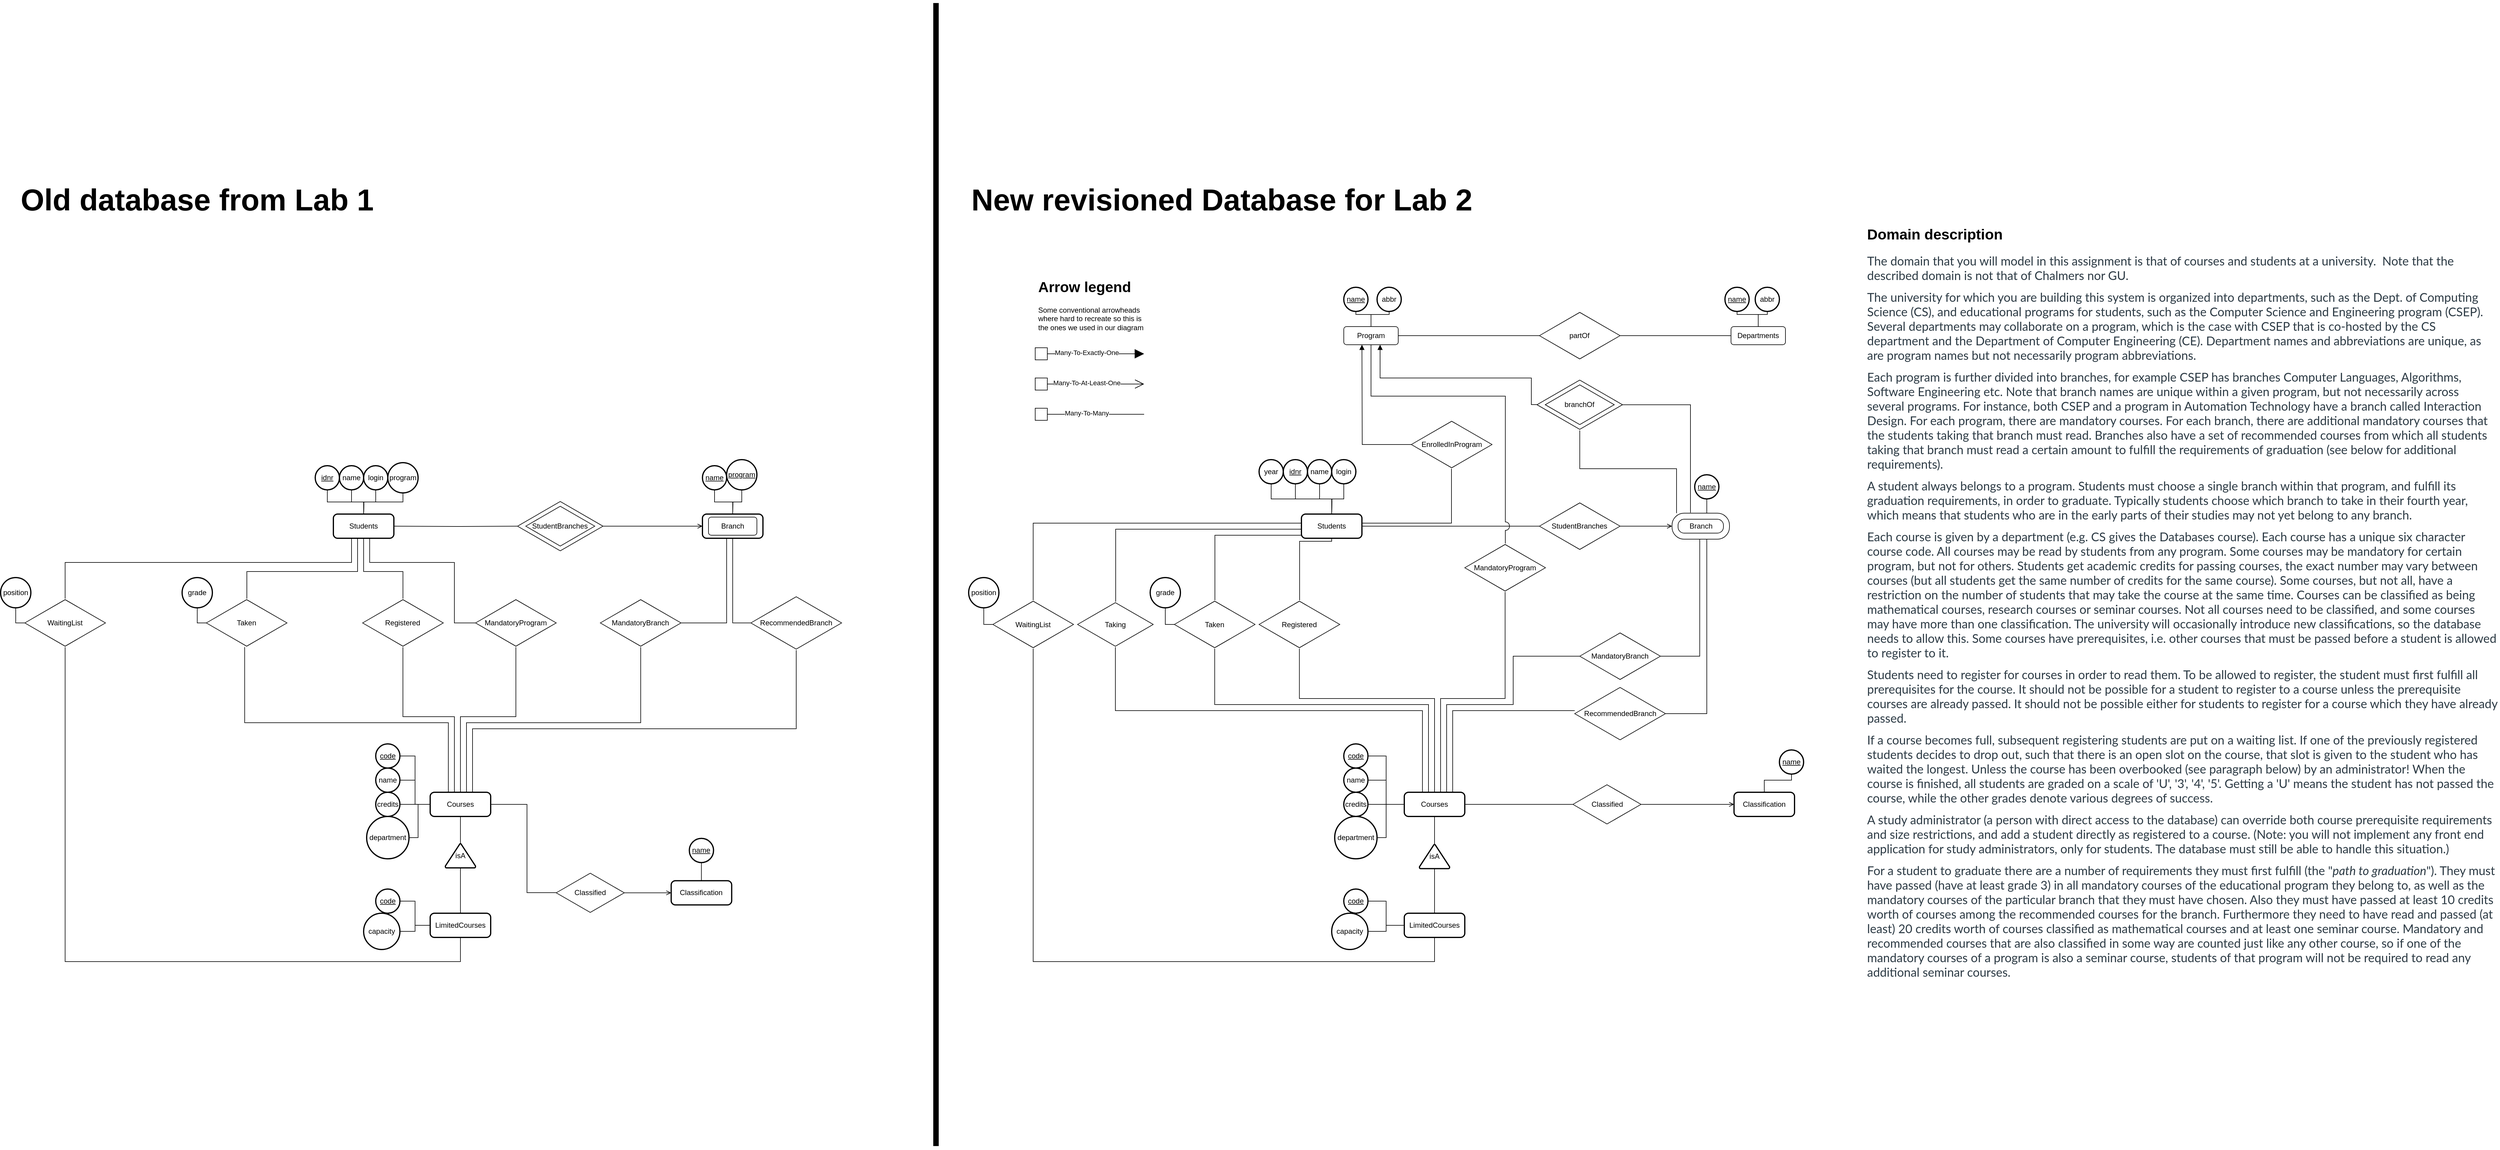 <mxfile version="23.1.1" type="google">
  <diagram name="Page-1" id="edf60f1a-56cd-e834-aa8a-f176f3a09ee4">
    <mxGraphModel grid="1" page="1" gridSize="10" guides="1" tooltips="1" connect="1" arrows="1" fold="1" pageScale="1" pageWidth="1100" pageHeight="850" background="none" math="0" shadow="0">
      <root>
        <mxCell id="0" />
        <mxCell id="1" parent="0" />
        <mxCell id="WQ_CbdkSGMJaGntY7lkz-7" style="edgeStyle=orthogonalEdgeStyle;rounded=0;orthogonalLoop=1;jettySize=auto;html=1;endArrow=none;endFill=0;" edge="1" parent="1" target="WQ_CbdkSGMJaGntY7lkz-2">
          <mxGeometry relative="1" as="geometry">
            <mxPoint x="150" y="-575" as="sourcePoint" />
            <Array as="points">
              <mxPoint x="150" y="-595" />
              <mxPoint x="90" y="-595" />
            </Array>
          </mxGeometry>
        </mxCell>
        <mxCell id="WQ_CbdkSGMJaGntY7lkz-8" style="edgeStyle=orthogonalEdgeStyle;rounded=0;orthogonalLoop=1;jettySize=auto;html=1;endArrow=none;endFill=0;" edge="1" parent="1" target="WQ_CbdkSGMJaGntY7lkz-3">
          <mxGeometry relative="1" as="geometry">
            <mxPoint x="150" y="-575" as="sourcePoint" />
          </mxGeometry>
        </mxCell>
        <mxCell id="WQ_CbdkSGMJaGntY7lkz-9" style="edgeStyle=orthogonalEdgeStyle;rounded=0;orthogonalLoop=1;jettySize=auto;html=1;endArrow=none;endFill=0;" edge="1" parent="1" target="WQ_CbdkSGMJaGntY7lkz-4">
          <mxGeometry relative="1" as="geometry">
            <mxPoint x="150" y="-575" as="sourcePoint" />
          </mxGeometry>
        </mxCell>
        <mxCell id="WQ_CbdkSGMJaGntY7lkz-10" style="edgeStyle=orthogonalEdgeStyle;rounded=0;orthogonalLoop=1;jettySize=auto;html=1;endArrow=none;endFill=0;" edge="1" parent="1" target="WQ_CbdkSGMJaGntY7lkz-5">
          <mxGeometry relative="1" as="geometry">
            <mxPoint x="150" y="-575" as="sourcePoint" />
            <Array as="points">
              <mxPoint x="150" y="-595" />
              <mxPoint x="215" y="-595" />
            </Array>
          </mxGeometry>
        </mxCell>
        <mxCell id="WQ_CbdkSGMJaGntY7lkz-12" style="edgeStyle=orthogonalEdgeStyle;rounded=0;orthogonalLoop=1;jettySize=auto;html=1;endArrow=none;endFill=0;" edge="1" parent="1" target="WQ_CbdkSGMJaGntY7lkz-44">
          <mxGeometry relative="1" as="geometry">
            <mxPoint x="200" y="-555" as="sourcePoint" />
            <mxPoint x="250" y="-555" as="targetPoint" />
          </mxGeometry>
        </mxCell>
        <mxCell id="WQ_CbdkSGMJaGntY7lkz-82" style="edgeStyle=orthogonalEdgeStyle;rounded=0;orthogonalLoop=1;jettySize=auto;html=1;endArrow=none;endFill=0;" edge="1" parent="1" source="WQ_CbdkSGMJaGntY7lkz-1" target="WQ_CbdkSGMJaGntY7lkz-70">
          <mxGeometry relative="1" as="geometry">
            <Array as="points">
              <mxPoint x="160" y="-495" />
              <mxPoint x="300" y="-495" />
              <mxPoint x="300" y="-395" />
            </Array>
          </mxGeometry>
        </mxCell>
        <mxCell id="WQ_CbdkSGMJaGntY7lkz-103" style="edgeStyle=orthogonalEdgeStyle;rounded=0;orthogonalLoop=1;jettySize=auto;html=1;endArrow=none;endFill=0;" edge="1" parent="1" source="WQ_CbdkSGMJaGntY7lkz-1" target="WQ_CbdkSGMJaGntY7lkz-101">
          <mxGeometry relative="1" as="geometry">
            <Array as="points">
              <mxPoint x="150" y="-480" />
              <mxPoint x="215" y="-480" />
            </Array>
          </mxGeometry>
        </mxCell>
        <mxCell id="WQ_CbdkSGMJaGntY7lkz-104" style="edgeStyle=orthogonalEdgeStyle;rounded=0;orthogonalLoop=1;jettySize=auto;html=1;endArrow=none;endFill=0;" edge="1" parent="1" source="WQ_CbdkSGMJaGntY7lkz-1" target="WQ_CbdkSGMJaGntY7lkz-102">
          <mxGeometry relative="1" as="geometry">
            <Array as="points">
              <mxPoint x="140" y="-480" />
              <mxPoint x="-43" y="-480" />
            </Array>
          </mxGeometry>
        </mxCell>
        <mxCell id="WQ_CbdkSGMJaGntY7lkz-1" value="Students" style="rounded=1;whiteSpace=wrap;html=1;absoluteArcSize=1;arcSize=14;strokeWidth=2;" vertex="1" parent="1">
          <mxGeometry x="100" y="-575" width="100" height="40" as="geometry" />
        </mxCell>
        <mxCell id="WQ_CbdkSGMJaGntY7lkz-2" value="&lt;u&gt;idnr&lt;/u&gt;" style="strokeWidth=2;html=1;shape=mxgraph.flowchart.start_2;whiteSpace=wrap;" vertex="1" parent="1">
          <mxGeometry x="70" y="-655" width="40" height="40" as="geometry" />
        </mxCell>
        <mxCell id="WQ_CbdkSGMJaGntY7lkz-3" value="name" style="strokeWidth=2;html=1;shape=mxgraph.flowchart.start_2;whiteSpace=wrap;" vertex="1" parent="1">
          <mxGeometry x="110" y="-655" width="40" height="40" as="geometry" />
        </mxCell>
        <mxCell id="WQ_CbdkSGMJaGntY7lkz-4" value="login" style="strokeWidth=2;html=1;shape=mxgraph.flowchart.start_2;whiteSpace=wrap;" vertex="1" parent="1">
          <mxGeometry x="150" y="-655" width="40" height="40" as="geometry" />
        </mxCell>
        <mxCell id="WQ_CbdkSGMJaGntY7lkz-5" value="program" style="strokeWidth=2;html=1;shape=mxgraph.flowchart.start_2;whiteSpace=wrap;" vertex="1" parent="1">
          <mxGeometry x="190" y="-660" width="50" height="50" as="geometry" />
        </mxCell>
        <mxCell id="WQ_CbdkSGMJaGntY7lkz-30" style="edgeStyle=orthogonalEdgeStyle;rounded=0;orthogonalLoop=1;jettySize=auto;html=1;endArrow=none;endFill=0;" edge="1" parent="1" target="WQ_CbdkSGMJaGntY7lkz-28">
          <mxGeometry relative="1" as="geometry">
            <mxPoint x="760" y="-575" as="sourcePoint" />
          </mxGeometry>
        </mxCell>
        <mxCell id="WQ_CbdkSGMJaGntY7lkz-76" style="edgeStyle=orthogonalEdgeStyle;rounded=0;orthogonalLoop=1;jettySize=auto;html=1;endArrow=none;endFill=0;" edge="1" parent="1" source="WQ_CbdkSGMJaGntY7lkz-22" target="WQ_CbdkSGMJaGntY7lkz-72">
          <mxGeometry relative="1" as="geometry">
            <Array as="points">
              <mxPoint x="750" y="-395" />
            </Array>
          </mxGeometry>
        </mxCell>
        <mxCell id="WQ_CbdkSGMJaGntY7lkz-89" style="edgeStyle=orthogonalEdgeStyle;rounded=0;orthogonalLoop=1;jettySize=auto;html=1;endArrow=none;endFill=0;" edge="1" parent="1" source="WQ_CbdkSGMJaGntY7lkz-22" target="WQ_CbdkSGMJaGntY7lkz-27">
          <mxGeometry relative="1" as="geometry" />
        </mxCell>
        <mxCell id="WQ_CbdkSGMJaGntY7lkz-93" style="edgeStyle=orthogonalEdgeStyle;rounded=0;orthogonalLoop=1;jettySize=auto;html=1;endArrow=none;endFill=0;" edge="1" parent="1" source="WQ_CbdkSGMJaGntY7lkz-22" target="WQ_CbdkSGMJaGntY7lkz-92">
          <mxGeometry relative="1" as="geometry">
            <Array as="points">
              <mxPoint x="760" y="-395" />
            </Array>
          </mxGeometry>
        </mxCell>
        <mxCell id="WQ_CbdkSGMJaGntY7lkz-22" value="Branch" style="rounded=1;whiteSpace=wrap;html=1;absoluteArcSize=1;arcSize=14;strokeWidth=2;" vertex="1" parent="1">
          <mxGeometry x="710" y="-575" width="100" height="40" as="geometry" />
        </mxCell>
        <mxCell id="WQ_CbdkSGMJaGntY7lkz-27" value="&lt;u&gt;name&lt;/u&gt;" style="strokeWidth=2;html=1;shape=mxgraph.flowchart.start_2;whiteSpace=wrap;" vertex="1" parent="1">
          <mxGeometry x="710" y="-655" width="40" height="40" as="geometry" />
        </mxCell>
        <mxCell id="WQ_CbdkSGMJaGntY7lkz-28" value="&lt;u&gt;program&lt;/u&gt;" style="strokeWidth=2;html=1;shape=mxgraph.flowchart.start_2;whiteSpace=wrap;" vertex="1" parent="1">
          <mxGeometry x="750" y="-665" width="50" height="50" as="geometry" />
        </mxCell>
        <mxCell id="WQ_CbdkSGMJaGntY7lkz-41" style="edgeStyle=orthogonalEdgeStyle;rounded=0;orthogonalLoop=1;jettySize=auto;html=1;endArrow=none;endFill=0;" edge="1" parent="1" source="WQ_CbdkSGMJaGntY7lkz-34" target="WQ_CbdkSGMJaGntY7lkz-35">
          <mxGeometry relative="1" as="geometry" />
        </mxCell>
        <mxCell id="WQ_CbdkSGMJaGntY7lkz-42" style="edgeStyle=orthogonalEdgeStyle;rounded=0;orthogonalLoop=1;jettySize=auto;html=1;endArrow=none;endFill=0;" edge="1" parent="1" source="WQ_CbdkSGMJaGntY7lkz-34" target="WQ_CbdkSGMJaGntY7lkz-36">
          <mxGeometry relative="1" as="geometry" />
        </mxCell>
        <mxCell id="WQ_CbdkSGMJaGntY7lkz-43" style="edgeStyle=orthogonalEdgeStyle;rounded=0;orthogonalLoop=1;jettySize=auto;html=1;endArrow=none;endFill=0;" edge="1" parent="1" source="WQ_CbdkSGMJaGntY7lkz-34" target="WQ_CbdkSGMJaGntY7lkz-37">
          <mxGeometry relative="1" as="geometry">
            <Array as="points">
              <mxPoint x="240" y="-95" />
              <mxPoint x="240" y="-40" />
            </Array>
          </mxGeometry>
        </mxCell>
        <mxCell id="WQ_CbdkSGMJaGntY7lkz-61" style="edgeStyle=orthogonalEdgeStyle;rounded=0;orthogonalLoop=1;jettySize=auto;html=1;endArrow=none;endFill=0;" edge="1" parent="1" source="WQ_CbdkSGMJaGntY7lkz-34" target="WQ_CbdkSGMJaGntY7lkz-60">
          <mxGeometry relative="1" as="geometry">
            <Array as="points">
              <mxPoint x="420" y="-95" />
              <mxPoint x="420" y="51" />
            </Array>
          </mxGeometry>
        </mxCell>
        <mxCell id="WQ_CbdkSGMJaGntY7lkz-34" value="Courses" style="rounded=1;whiteSpace=wrap;html=1;absoluteArcSize=1;arcSize=14;strokeWidth=2;" vertex="1" parent="1">
          <mxGeometry x="260" y="-115" width="100" height="40" as="geometry" />
        </mxCell>
        <mxCell id="WQ_CbdkSGMJaGntY7lkz-35" value="name" style="strokeWidth=2;html=1;shape=mxgraph.flowchart.start_2;whiteSpace=wrap;" vertex="1" parent="1">
          <mxGeometry x="170" y="-155" width="40" height="40" as="geometry" />
        </mxCell>
        <mxCell id="WQ_CbdkSGMJaGntY7lkz-36" value="credits" style="strokeWidth=2;html=1;shape=mxgraph.flowchart.start_2;whiteSpace=wrap;" vertex="1" parent="1">
          <mxGeometry x="170" y="-115" width="40" height="40" as="geometry" />
        </mxCell>
        <mxCell id="WQ_CbdkSGMJaGntY7lkz-37" value="department" style="strokeWidth=2;html=1;shape=mxgraph.flowchart.start_2;whiteSpace=wrap;" vertex="1" parent="1">
          <mxGeometry x="155" y="-75" width="70" height="70" as="geometry" />
        </mxCell>
        <mxCell id="WQ_CbdkSGMJaGntY7lkz-38" value="&lt;u&gt;code&lt;/u&gt;" style="strokeWidth=2;html=1;shape=mxgraph.flowchart.start_2;whiteSpace=wrap;" vertex="1" parent="1">
          <mxGeometry x="170" y="-195" width="40" height="40" as="geometry" />
        </mxCell>
        <mxCell id="WQ_CbdkSGMJaGntY7lkz-40" style="edgeStyle=orthogonalEdgeStyle;rounded=0;orthogonalLoop=1;jettySize=auto;html=1;entryX=1;entryY=0.5;entryDx=0;entryDy=0;entryPerimeter=0;endArrow=none;endFill=0;" edge="1" parent="1" source="WQ_CbdkSGMJaGntY7lkz-34" target="WQ_CbdkSGMJaGntY7lkz-38">
          <mxGeometry relative="1" as="geometry" />
        </mxCell>
        <mxCell id="WQ_CbdkSGMJaGntY7lkz-45" style="edgeStyle=orthogonalEdgeStyle;rounded=0;orthogonalLoop=1;jettySize=auto;html=1;endArrow=open;endFill=0;" edge="1" parent="1" source="WQ_CbdkSGMJaGntY7lkz-44">
          <mxGeometry relative="1" as="geometry">
            <mxPoint x="710" y="-555" as="targetPoint" />
          </mxGeometry>
        </mxCell>
        <mxCell id="WQ_CbdkSGMJaGntY7lkz-44" value="StudentBranches" style="html=1;whiteSpace=wrap;aspect=fixed;shape=isoRectangle;" vertex="1" parent="1">
          <mxGeometry x="404.38" y="-597.37" width="141.25" height="84.75" as="geometry" />
        </mxCell>
        <mxCell id="WQ_CbdkSGMJaGntY7lkz-51" style="edgeStyle=orthogonalEdgeStyle;rounded=0;orthogonalLoop=1;jettySize=auto;html=1;endArrow=none;endFill=0;" edge="1" parent="1" source="WQ_CbdkSGMJaGntY7lkz-50" target="WQ_CbdkSGMJaGntY7lkz-34">
          <mxGeometry relative="1" as="geometry" />
        </mxCell>
        <mxCell id="WQ_CbdkSGMJaGntY7lkz-50" value="isA" style="strokeWidth=2;html=1;shape=mxgraph.flowchart.extract_or_measurement;whiteSpace=wrap;" vertex="1" parent="1">
          <mxGeometry x="285" y="-30" width="50" height="40" as="geometry" />
        </mxCell>
        <mxCell id="WQ_CbdkSGMJaGntY7lkz-53" style="edgeStyle=orthogonalEdgeStyle;rounded=0;orthogonalLoop=1;jettySize=auto;html=1;endArrow=none;endFill=0;" edge="1" parent="1" source="WQ_CbdkSGMJaGntY7lkz-52" target="WQ_CbdkSGMJaGntY7lkz-50">
          <mxGeometry relative="1" as="geometry" />
        </mxCell>
        <mxCell id="WQ_CbdkSGMJaGntY7lkz-56" style="edgeStyle=orthogonalEdgeStyle;rounded=0;orthogonalLoop=1;jettySize=auto;html=1;endArrow=none;endFill=0;" edge="1" parent="1" source="WQ_CbdkSGMJaGntY7lkz-52" target="WQ_CbdkSGMJaGntY7lkz-54">
          <mxGeometry relative="1" as="geometry" />
        </mxCell>
        <mxCell id="WQ_CbdkSGMJaGntY7lkz-57" style="edgeStyle=orthogonalEdgeStyle;rounded=0;orthogonalLoop=1;jettySize=auto;html=1;endArrow=none;endFill=0;" edge="1" parent="1" source="WQ_CbdkSGMJaGntY7lkz-52" target="WQ_CbdkSGMJaGntY7lkz-55">
          <mxGeometry relative="1" as="geometry" />
        </mxCell>
        <mxCell id="WQ_CbdkSGMJaGntY7lkz-52" value="LimitedCourses" style="rounded=1;whiteSpace=wrap;html=1;absoluteArcSize=1;arcSize=14;strokeWidth=2;" vertex="1" parent="1">
          <mxGeometry x="260" y="85" width="100" height="40" as="geometry" />
        </mxCell>
        <mxCell id="WQ_CbdkSGMJaGntY7lkz-54" value="&lt;u&gt;code&lt;/u&gt;" style="strokeWidth=2;html=1;shape=mxgraph.flowchart.start_2;whiteSpace=wrap;" vertex="1" parent="1">
          <mxGeometry x="170" y="45" width="40" height="40" as="geometry" />
        </mxCell>
        <mxCell id="WQ_CbdkSGMJaGntY7lkz-55" value="capacity" style="strokeWidth=2;html=1;shape=mxgraph.flowchart.start_2;whiteSpace=wrap;" vertex="1" parent="1">
          <mxGeometry x="150" y="85" width="60" height="60" as="geometry" />
        </mxCell>
        <mxCell id="WQ_CbdkSGMJaGntY7lkz-67" style="edgeStyle=orthogonalEdgeStyle;rounded=0;orthogonalLoop=1;jettySize=auto;html=1;endArrow=open;endFill=0;" edge="1" parent="1" source="WQ_CbdkSGMJaGntY7lkz-60" target="WQ_CbdkSGMJaGntY7lkz-66">
          <mxGeometry relative="1" as="geometry" />
        </mxCell>
        <mxCell id="WQ_CbdkSGMJaGntY7lkz-60" value="Classified" style="html=1;whiteSpace=wrap;aspect=fixed;shape=isoRectangle;" vertex="1" parent="1">
          <mxGeometry x="468.33" y="17.5" width="112.5" height="67.5" as="geometry" />
        </mxCell>
        <mxCell id="WQ_CbdkSGMJaGntY7lkz-69" style="edgeStyle=orthogonalEdgeStyle;rounded=0;orthogonalLoop=1;jettySize=auto;html=1;endArrow=none;endFill=0;" edge="1" parent="1" source="WQ_CbdkSGMJaGntY7lkz-66" target="WQ_CbdkSGMJaGntY7lkz-68">
          <mxGeometry relative="1" as="geometry" />
        </mxCell>
        <mxCell id="WQ_CbdkSGMJaGntY7lkz-66" value="Classification" style="rounded=1;whiteSpace=wrap;html=1;absoluteArcSize=1;arcSize=14;strokeWidth=2;" vertex="1" parent="1">
          <mxGeometry x="658.33" y="31.25" width="100" height="40" as="geometry" />
        </mxCell>
        <mxCell id="WQ_CbdkSGMJaGntY7lkz-68" value="&lt;u&gt;name&lt;/u&gt;" style="strokeWidth=2;html=1;shape=mxgraph.flowchart.start_2;whiteSpace=wrap;" vertex="1" parent="1">
          <mxGeometry x="688.33" y="-38.75" width="40" height="40" as="geometry" />
        </mxCell>
        <mxCell id="WQ_CbdkSGMJaGntY7lkz-75" style="edgeStyle=orthogonalEdgeStyle;rounded=0;orthogonalLoop=1;jettySize=auto;html=1;endArrow=none;endFill=0;" edge="1" parent="1" source="WQ_CbdkSGMJaGntY7lkz-70" target="WQ_CbdkSGMJaGntY7lkz-34">
          <mxGeometry relative="1" as="geometry">
            <Array as="points">
              <mxPoint x="402" y="-240" />
              <mxPoint x="310" y="-240" />
            </Array>
          </mxGeometry>
        </mxCell>
        <mxCell id="WQ_CbdkSGMJaGntY7lkz-70" value="MandatoryProgram" style="html=1;whiteSpace=wrap;aspect=fixed;shape=isoRectangle;" vertex="1" parent="1">
          <mxGeometry x="335" y="-435" width="133.33" height="80" as="geometry" />
        </mxCell>
        <mxCell id="WQ_CbdkSGMJaGntY7lkz-77" style="edgeStyle=orthogonalEdgeStyle;rounded=0;orthogonalLoop=1;jettySize=auto;html=1;endArrow=none;endFill=0;" edge="1" parent="1" source="WQ_CbdkSGMJaGntY7lkz-72" target="WQ_CbdkSGMJaGntY7lkz-34">
          <mxGeometry relative="1" as="geometry">
            <Array as="points">
              <mxPoint x="608" y="-230" />
              <mxPoint x="320" y="-230" />
            </Array>
          </mxGeometry>
        </mxCell>
        <mxCell id="WQ_CbdkSGMJaGntY7lkz-72" value="MandatoryBranch" style="html=1;whiteSpace=wrap;aspect=fixed;shape=isoRectangle;" vertex="1" parent="1">
          <mxGeometry x="541.25" y="-435" width="133.33" height="80" as="geometry" />
        </mxCell>
        <mxCell id="WQ_CbdkSGMJaGntY7lkz-100" style="edgeStyle=orthogonalEdgeStyle;rounded=0;orthogonalLoop=1;jettySize=auto;html=1;endArrow=none;endFill=0;" edge="1" parent="1" source="WQ_CbdkSGMJaGntY7lkz-92" target="WQ_CbdkSGMJaGntY7lkz-34">
          <mxGeometry relative="1" as="geometry">
            <Array as="points">
              <mxPoint x="865" y="-220" />
              <mxPoint x="330" y="-220" />
            </Array>
          </mxGeometry>
        </mxCell>
        <mxCell id="WQ_CbdkSGMJaGntY7lkz-92" value="RecommendedBranch" style="html=1;whiteSpace=wrap;aspect=fixed;shape=isoRectangle;" vertex="1" parent="1">
          <mxGeometry x="790" y="-440" width="150" height="90" as="geometry" />
        </mxCell>
        <mxCell id="WQ_CbdkSGMJaGntY7lkz-105" style="edgeStyle=orthogonalEdgeStyle;rounded=0;orthogonalLoop=1;jettySize=auto;html=1;endArrow=none;endFill=0;" edge="1" parent="1" source="WQ_CbdkSGMJaGntY7lkz-101" target="WQ_CbdkSGMJaGntY7lkz-34">
          <mxGeometry relative="1" as="geometry">
            <Array as="points">
              <mxPoint x="215" y="-240" />
              <mxPoint x="300" y="-240" />
            </Array>
          </mxGeometry>
        </mxCell>
        <mxCell id="WQ_CbdkSGMJaGntY7lkz-101" value="Registered" style="html=1;whiteSpace=wrap;aspect=fixed;shape=isoRectangle;" vertex="1" parent="1">
          <mxGeometry x="148.33" y="-435" width="133.33" height="80" as="geometry" />
        </mxCell>
        <mxCell id="WQ_CbdkSGMJaGntY7lkz-106" style="edgeStyle=orthogonalEdgeStyle;rounded=0;orthogonalLoop=1;jettySize=auto;html=1;endArrow=none;endFill=0;" edge="1" parent="1">
          <mxGeometry relative="1" as="geometry">
            <Array as="points">
              <mxPoint x="-47" y="-230" />
              <mxPoint x="290" y="-230" />
              <mxPoint x="290" y="-115" />
            </Array>
            <mxPoint x="-46.646" y="-355" as="sourcePoint" />
            <mxPoint x="306.64" y="-115" as="targetPoint" />
          </mxGeometry>
        </mxCell>
        <mxCell id="WQ_CbdkSGMJaGntY7lkz-119" style="edgeStyle=orthogonalEdgeStyle;rounded=0;orthogonalLoop=1;jettySize=auto;html=1;endArrow=none;endFill=0;" edge="1" parent="1" source="WQ_CbdkSGMJaGntY7lkz-102" target="WQ_CbdkSGMJaGntY7lkz-112">
          <mxGeometry relative="1" as="geometry">
            <Array as="points">
              <mxPoint x="-125" y="-395" />
            </Array>
          </mxGeometry>
        </mxCell>
        <mxCell id="WQ_CbdkSGMJaGntY7lkz-102" value="Taken" style="html=1;whiteSpace=wrap;aspect=fixed;shape=isoRectangle;" vertex="1" parent="1">
          <mxGeometry x="-110" y="-435" width="133.33" height="80" as="geometry" />
        </mxCell>
        <mxCell id="WQ_CbdkSGMJaGntY7lkz-112" value="grade" style="strokeWidth=2;html=1;shape=mxgraph.flowchart.start_2;whiteSpace=wrap;" vertex="1" parent="1">
          <mxGeometry x="-150" y="-470" width="50" height="50" as="geometry" />
        </mxCell>
        <mxCell id="Ksa-lFz45IvRBolU3xUk-6" style="edgeStyle=orthogonalEdgeStyle;rounded=0;orthogonalLoop=1;jettySize=auto;html=1;endArrow=none;endFill=0;" edge="1" parent="1" source="Ksa-lFz45IvRBolU3xUk-1" target="Ksa-lFz45IvRBolU3xUk-5">
          <mxGeometry relative="1" as="geometry">
            <Array as="points">
              <mxPoint x="-425" y="-395" />
            </Array>
          </mxGeometry>
        </mxCell>
        <mxCell id="Ksa-lFz45IvRBolU3xUk-9" style="edgeStyle=orthogonalEdgeStyle;rounded=0;orthogonalLoop=1;jettySize=auto;html=1;endArrow=none;endFill=0;" edge="1" parent="1" source="Ksa-lFz45IvRBolU3xUk-1" target="WQ_CbdkSGMJaGntY7lkz-1">
          <mxGeometry relative="1" as="geometry">
            <Array as="points">
              <mxPoint x="-343" y="-495" />
              <mxPoint x="130" y="-495" />
            </Array>
          </mxGeometry>
        </mxCell>
        <mxCell id="Ksa-lFz45IvRBolU3xUk-10" style="edgeStyle=orthogonalEdgeStyle;rounded=0;orthogonalLoop=1;jettySize=auto;html=1;endArrow=none;endFill=0;" edge="1" parent="1" source="Ksa-lFz45IvRBolU3xUk-1" target="WQ_CbdkSGMJaGntY7lkz-52">
          <mxGeometry relative="1" as="geometry">
            <Array as="points">
              <mxPoint x="-343" y="165" />
              <mxPoint x="310" y="165" />
            </Array>
          </mxGeometry>
        </mxCell>
        <mxCell id="Ksa-lFz45IvRBolU3xUk-1" value="WaitingList" style="html=1;whiteSpace=wrap;aspect=fixed;shape=isoRectangle;" vertex="1" parent="1">
          <mxGeometry x="-410" y="-435" width="133.33" height="80" as="geometry" />
        </mxCell>
        <mxCell id="Ksa-lFz45IvRBolU3xUk-5" value="position" style="strokeWidth=2;html=1;shape=mxgraph.flowchart.start_2;whiteSpace=wrap;" vertex="1" parent="1">
          <mxGeometry x="-450" y="-470" width="50" height="50" as="geometry" />
        </mxCell>
        <mxCell id="aN2ZFfT_WYGXKv3yfY8h-1" value="" style="rounded=1;whiteSpace=wrap;html=1;fillColor=none;" vertex="1" parent="1">
          <mxGeometry x="720" y="-570" width="80" height="30" as="geometry" />
        </mxCell>
        <mxCell id="aN2ZFfT_WYGXKv3yfY8h-2" value="" style="html=1;whiteSpace=wrap;aspect=fixed;shape=isoRectangle;fillColor=none;" vertex="1" parent="1">
          <mxGeometry x="418" y="-589.2" width="114" height="68.4" as="geometry" />
        </mxCell>
        <mxCell id="aN2ZFfT_WYGXKv3yfY8h-3" value="" style="endArrow=none;html=1;rounded=0;strokeWidth=9;" edge="1" parent="1">
          <mxGeometry width="50" height="50" relative="1" as="geometry">
            <mxPoint x="1096" y="470" as="sourcePoint" />
            <mxPoint x="1096" y="-1420" as="targetPoint" />
          </mxGeometry>
        </mxCell>
        <mxCell id="aN2ZFfT_WYGXKv3yfY8h-6" value="&lt;b&gt;Old database from Lab 1&lt;/b&gt;" style="text;html=1;strokeColor=none;fillColor=none;align=center;verticalAlign=middle;whiteSpace=wrap;rounded=0;fontSize=50;" vertex="1" parent="1">
          <mxGeometry x="-430" y="-1130" width="610" height="70" as="geometry" />
        </mxCell>
        <mxCell id="aN2ZFfT_WYGXKv3yfY8h-7" style="edgeStyle=orthogonalEdgeStyle;rounded=0;orthogonalLoop=1;jettySize=auto;html=1;endArrow=none;endFill=0;" edge="1" parent="1" target="aN2ZFfT_WYGXKv3yfY8h-16">
          <mxGeometry relative="1" as="geometry">
            <mxPoint x="1750" y="-575" as="sourcePoint" />
            <Array as="points">
              <mxPoint x="1750" y="-600" />
              <mxPoint x="1690" y="-600" />
            </Array>
          </mxGeometry>
        </mxCell>
        <mxCell id="aN2ZFfT_WYGXKv3yfY8h-8" style="edgeStyle=orthogonalEdgeStyle;rounded=0;orthogonalLoop=1;jettySize=auto;html=1;endArrow=none;endFill=0;" edge="1" parent="1" target="aN2ZFfT_WYGXKv3yfY8h-17">
          <mxGeometry relative="1" as="geometry">
            <mxPoint x="1750" y="-575" as="sourcePoint" />
          </mxGeometry>
        </mxCell>
        <mxCell id="aN2ZFfT_WYGXKv3yfY8h-9" style="edgeStyle=orthogonalEdgeStyle;rounded=0;orthogonalLoop=1;jettySize=auto;html=1;endArrow=none;endFill=0;" edge="1" parent="1" target="aN2ZFfT_WYGXKv3yfY8h-18">
          <mxGeometry relative="1" as="geometry">
            <mxPoint x="1750" y="-575" as="sourcePoint" />
          </mxGeometry>
        </mxCell>
        <mxCell id="aN2ZFfT_WYGXKv3yfY8h-11" style="edgeStyle=orthogonalEdgeStyle;rounded=0;orthogonalLoop=1;jettySize=auto;html=1;endArrow=none;endFill=0;startArrow=block;startFill=1;entryX=0.036;entryY=0.497;entryDx=0;entryDy=0;entryPerimeter=0;" edge="1" parent="1" source="aN2ZFfT_WYGXKv3yfY8h-142" target="aN2ZFfT_WYGXKv3yfY8h-44">
          <mxGeometry relative="1" as="geometry">
            <mxPoint x="1830" y="-840" as="sourcePoint" />
            <mxPoint x="1850" y="-555" as="targetPoint" />
            <Array as="points">
              <mxPoint x="1830" y="-800" />
              <mxPoint x="2080" y="-800" />
              <mxPoint x="2080" y="-756" />
            </Array>
          </mxGeometry>
        </mxCell>
        <mxCell id="aN2ZFfT_WYGXKv3yfY8h-13" style="edgeStyle=orthogonalEdgeStyle;rounded=0;orthogonalLoop=1;jettySize=auto;html=1;endArrow=none;endFill=0;" edge="1" parent="1" source="aN2ZFfT_WYGXKv3yfY8h-15" target="aN2ZFfT_WYGXKv3yfY8h-87">
          <mxGeometry relative="1" as="geometry">
            <Array as="points">
              <mxPoint x="1750" y="-530" />
              <mxPoint x="1697" y="-530" />
            </Array>
          </mxGeometry>
        </mxCell>
        <mxCell id="aN2ZFfT_WYGXKv3yfY8h-14" style="edgeStyle=orthogonalEdgeStyle;rounded=0;orthogonalLoop=1;jettySize=auto;html=1;endArrow=none;endFill=0;" edge="1" parent="1" source="aN2ZFfT_WYGXKv3yfY8h-15" target="aN2ZFfT_WYGXKv3yfY8h-92">
          <mxGeometry relative="1" as="geometry">
            <Array as="points">
              <mxPoint x="1557" y="-540" />
            </Array>
          </mxGeometry>
        </mxCell>
        <mxCell id="aN2ZFfT_WYGXKv3yfY8h-113" style="edgeStyle=orthogonalEdgeStyle;rounded=0;orthogonalLoop=1;jettySize=auto;html=1;endArrow=none;endFill=0;" edge="1" parent="1" source="aN2ZFfT_WYGXKv3yfY8h-142" target="aN2ZFfT_WYGXKv3yfY8h-111">
          <mxGeometry relative="1" as="geometry">
            <Array as="points">
              <mxPoint x="1830" y="-870" />
            </Array>
          </mxGeometry>
        </mxCell>
        <mxCell id="aN2ZFfT_WYGXKv3yfY8h-129" style="edgeStyle=orthogonalEdgeStyle;rounded=0;orthogonalLoop=1;jettySize=auto;html=1;endArrow=none;endFill=0;" edge="1" parent="1" source="aN2ZFfT_WYGXKv3yfY8h-15" target="aN2ZFfT_WYGXKv3yfY8h-128">
          <mxGeometry relative="1" as="geometry">
            <Array as="points">
              <mxPoint x="1393" y="-550" />
            </Array>
          </mxGeometry>
        </mxCell>
        <mxCell id="99gExlr66xBPRd3j5QFu-4" style="edgeStyle=orthogonalEdgeStyle;rounded=0;orthogonalLoop=1;jettySize=auto;html=1;endArrow=none;endFill=0;" edge="1" parent="1" source="aN2ZFfT_WYGXKv3yfY8h-15" target="99gExlr66xBPRd3j5QFu-3">
          <mxGeometry relative="1" as="geometry">
            <Array as="points">
              <mxPoint x="1948" y="-560" />
            </Array>
          </mxGeometry>
        </mxCell>
        <mxCell id="5nsKx6ywFIgxldFZN9GR-19" style="edgeStyle=orthogonalEdgeStyle;rounded=0;orthogonalLoop=1;jettySize=auto;html=1;jumpStyle=none;endArrow=none;endFill=0;" edge="1" parent="1" source="aN2ZFfT_WYGXKv3yfY8h-15" target="99gExlr66xBPRd3j5QFu-46">
          <mxGeometry relative="1" as="geometry">
            <mxPoint x="1960.0" y="-555" as="targetPoint" />
          </mxGeometry>
        </mxCell>
        <mxCell id="aN2ZFfT_WYGXKv3yfY8h-15" value="Students" style="rounded=1;whiteSpace=wrap;html=1;absoluteArcSize=1;arcSize=14;strokeWidth=2;" vertex="1" parent="1">
          <mxGeometry x="1700" y="-575" width="100" height="40" as="geometry" />
        </mxCell>
        <mxCell id="aN2ZFfT_WYGXKv3yfY8h-16" value="&lt;u&gt;idnr&lt;/u&gt;" style="strokeWidth=2;html=1;shape=mxgraph.flowchart.start_2;whiteSpace=wrap;" vertex="1" parent="1">
          <mxGeometry x="1670" y="-665" width="40" height="40" as="geometry" />
        </mxCell>
        <mxCell id="aN2ZFfT_WYGXKv3yfY8h-17" value="name" style="strokeWidth=2;html=1;shape=mxgraph.flowchart.start_2;whiteSpace=wrap;" vertex="1" parent="1">
          <mxGeometry x="1710" y="-665" width="40" height="40" as="geometry" />
        </mxCell>
        <mxCell id="aN2ZFfT_WYGXKv3yfY8h-18" value="login" style="strokeWidth=2;html=1;shape=mxgraph.flowchart.start_2;whiteSpace=wrap;" vertex="1" parent="1">
          <mxGeometry x="1750" y="-665" width="40" height="40" as="geometry" />
        </mxCell>
        <mxCell id="aN2ZFfT_WYGXKv3yfY8h-24" style="edgeStyle=orthogonalEdgeStyle;rounded=0;orthogonalLoop=1;jettySize=auto;html=1;endArrow=none;endFill=0;" edge="1" parent="1" target="aN2ZFfT_WYGXKv3yfY8h-70">
          <mxGeometry relative="1" as="geometry">
            <Array as="points">
              <mxPoint x="2358" y="-340" />
            </Array>
            <mxPoint x="2358.33" y="-539.2" as="sourcePoint" />
            <mxPoint x="2301.66" y="-340" as="targetPoint" />
          </mxGeometry>
        </mxCell>
        <mxCell id="aN2ZFfT_WYGXKv3yfY8h-25" style="edgeStyle=orthogonalEdgeStyle;rounded=0;orthogonalLoop=1;jettySize=auto;html=1;endArrow=none;endFill=0;" edge="1" parent="1" source="5nsKx6ywFIgxldFZN9GR-4" target="aN2ZFfT_WYGXKv3yfY8h-28">
          <mxGeometry relative="1" as="geometry">
            <mxPoint x="2360" y="-579.2" as="sourcePoint" />
            <Array as="points">
              <mxPoint x="2370" y="-580" />
              <mxPoint x="2370" y="-580" />
            </Array>
          </mxGeometry>
        </mxCell>
        <mxCell id="aN2ZFfT_WYGXKv3yfY8h-26" style="edgeStyle=orthogonalEdgeStyle;rounded=0;orthogonalLoop=1;jettySize=auto;html=1;endArrow=none;endFill=0;" edge="1" parent="1" target="aN2ZFfT_WYGXKv3yfY8h-80">
          <mxGeometry relative="1" as="geometry">
            <Array as="points">
              <mxPoint x="2370" y="-245" />
            </Array>
            <mxPoint x="2370" y="-539.2" as="sourcePoint" />
          </mxGeometry>
        </mxCell>
        <mxCell id="aN2ZFfT_WYGXKv3yfY8h-28" value="&lt;u&gt;name&lt;/u&gt;" style="strokeWidth=2;html=1;shape=mxgraph.flowchart.start_2;whiteSpace=wrap;" vertex="1" parent="1">
          <mxGeometry x="2350" y="-640" width="40" height="40" as="geometry" />
        </mxCell>
        <mxCell id="aN2ZFfT_WYGXKv3yfY8h-30" style="edgeStyle=orthogonalEdgeStyle;rounded=0;orthogonalLoop=1;jettySize=auto;html=1;endArrow=none;endFill=0;" edge="1" parent="1" source="aN2ZFfT_WYGXKv3yfY8h-34" target="aN2ZFfT_WYGXKv3yfY8h-35">
          <mxGeometry relative="1" as="geometry" />
        </mxCell>
        <mxCell id="aN2ZFfT_WYGXKv3yfY8h-31" style="edgeStyle=orthogonalEdgeStyle;rounded=0;orthogonalLoop=1;jettySize=auto;html=1;endArrow=none;endFill=0;" edge="1" parent="1" source="aN2ZFfT_WYGXKv3yfY8h-34" target="aN2ZFfT_WYGXKv3yfY8h-36">
          <mxGeometry relative="1" as="geometry" />
        </mxCell>
        <mxCell id="aN2ZFfT_WYGXKv3yfY8h-32" style="edgeStyle=orthogonalEdgeStyle;rounded=0;orthogonalLoop=1;jettySize=auto;html=1;endArrow=none;endFill=0;" edge="1" parent="1" source="aN2ZFfT_WYGXKv3yfY8h-34" target="aN2ZFfT_WYGXKv3yfY8h-37">
          <mxGeometry relative="1" as="geometry">
            <Array as="points">
              <mxPoint x="1840" y="-95" />
              <mxPoint x="1840" y="-40" />
            </Array>
          </mxGeometry>
        </mxCell>
        <mxCell id="aN2ZFfT_WYGXKv3yfY8h-33" style="edgeStyle=orthogonalEdgeStyle;rounded=0;orthogonalLoop=1;jettySize=auto;html=1;endArrow=none;endFill=0;" edge="1" parent="1" source="aN2ZFfT_WYGXKv3yfY8h-34" target="aN2ZFfT_WYGXKv3yfY8h-56">
          <mxGeometry relative="1" as="geometry">
            <Array as="points">
              <mxPoint x="2110" y="-95" />
              <mxPoint x="2110" y="-95" />
            </Array>
          </mxGeometry>
        </mxCell>
        <mxCell id="aN2ZFfT_WYGXKv3yfY8h-34" value="Courses" style="rounded=1;whiteSpace=wrap;html=1;absoluteArcSize=1;arcSize=14;strokeWidth=2;" vertex="1" parent="1">
          <mxGeometry x="1870" y="-115" width="100" height="40" as="geometry" />
        </mxCell>
        <mxCell id="aN2ZFfT_WYGXKv3yfY8h-35" value="name" style="strokeWidth=2;html=1;shape=mxgraph.flowchart.start_2;whiteSpace=wrap;" vertex="1" parent="1">
          <mxGeometry x="1770" y="-155" width="40" height="40" as="geometry" />
        </mxCell>
        <mxCell id="aN2ZFfT_WYGXKv3yfY8h-36" value="credits" style="strokeWidth=2;html=1;shape=mxgraph.flowchart.start_2;whiteSpace=wrap;" vertex="1" parent="1">
          <mxGeometry x="1770" y="-115" width="40" height="40" as="geometry" />
        </mxCell>
        <mxCell id="aN2ZFfT_WYGXKv3yfY8h-37" value="department" style="strokeWidth=2;html=1;shape=mxgraph.flowchart.start_2;whiteSpace=wrap;" vertex="1" parent="1">
          <mxGeometry x="1755" y="-75" width="70" height="70" as="geometry" />
        </mxCell>
        <mxCell id="aN2ZFfT_WYGXKv3yfY8h-38" value="&lt;u&gt;code&lt;/u&gt;" style="strokeWidth=2;html=1;shape=mxgraph.flowchart.start_2;whiteSpace=wrap;" vertex="1" parent="1">
          <mxGeometry x="1770" y="-195" width="40" height="40" as="geometry" />
        </mxCell>
        <mxCell id="aN2ZFfT_WYGXKv3yfY8h-39" style="edgeStyle=orthogonalEdgeStyle;rounded=0;orthogonalLoop=1;jettySize=auto;html=1;entryX=1;entryY=0.5;entryDx=0;entryDy=0;entryPerimeter=0;endArrow=none;endFill=0;" edge="1" parent="1" source="aN2ZFfT_WYGXKv3yfY8h-34" target="aN2ZFfT_WYGXKv3yfY8h-38">
          <mxGeometry relative="1" as="geometry" />
        </mxCell>
        <mxCell id="aN2ZFfT_WYGXKv3yfY8h-40" style="edgeStyle=orthogonalEdgeStyle;rounded=0;orthogonalLoop=1;jettySize=auto;html=1;endArrow=none;endFill=0;entryX=0.321;entryY=-0.019;entryDx=0;entryDy=0;entryPerimeter=0;" edge="1" parent="1" source="aN2ZFfT_WYGXKv3yfY8h-108" target="5nsKx6ywFIgxldFZN9GR-3">
          <mxGeometry relative="1" as="geometry">
            <mxPoint x="2330" y="-600" as="targetPoint" />
            <Array as="points">
              <mxPoint x="2343" y="-756" />
            </Array>
          </mxGeometry>
        </mxCell>
        <mxCell id="99gExlr66xBPRd3j5QFu-53" style="edgeStyle=orthogonalEdgeStyle;rounded=0;orthogonalLoop=1;jettySize=auto;html=1;endArrow=none;endFill=0;" edge="1" parent="1" source="aN2ZFfT_WYGXKv3yfY8h-44" target="5nsKx6ywFIgxldFZN9GR-3">
          <mxGeometry relative="1" as="geometry">
            <Array as="points">
              <mxPoint x="2160" y="-650" />
              <mxPoint x="2320" y="-650" />
            </Array>
          </mxGeometry>
        </mxCell>
        <mxCell id="aN2ZFfT_WYGXKv3yfY8h-44" value="branchOf" style="html=1;whiteSpace=wrap;aspect=fixed;shape=isoRectangle;" vertex="1" parent="1">
          <mxGeometry x="2089.37" y="-798.17" width="141.25" height="84.75" as="geometry" />
        </mxCell>
        <mxCell id="aN2ZFfT_WYGXKv3yfY8h-45" style="edgeStyle=orthogonalEdgeStyle;rounded=0;orthogonalLoop=1;jettySize=auto;html=1;endArrow=none;endFill=0;" edge="1" parent="1" source="aN2ZFfT_WYGXKv3yfY8h-46" target="aN2ZFfT_WYGXKv3yfY8h-34">
          <mxGeometry relative="1" as="geometry" />
        </mxCell>
        <mxCell id="aN2ZFfT_WYGXKv3yfY8h-46" value="isA" style="strokeWidth=2;html=1;shape=mxgraph.flowchart.extract_or_measurement;whiteSpace=wrap;" vertex="1" parent="1">
          <mxGeometry x="1895" y="-28.75" width="50" height="40" as="geometry" />
        </mxCell>
        <mxCell id="aN2ZFfT_WYGXKv3yfY8h-47" style="edgeStyle=orthogonalEdgeStyle;rounded=0;orthogonalLoop=1;jettySize=auto;html=1;endArrow=none;endFill=0;" edge="1" parent="1" source="aN2ZFfT_WYGXKv3yfY8h-50" target="aN2ZFfT_WYGXKv3yfY8h-46">
          <mxGeometry relative="1" as="geometry" />
        </mxCell>
        <mxCell id="aN2ZFfT_WYGXKv3yfY8h-48" style="edgeStyle=orthogonalEdgeStyle;rounded=0;orthogonalLoop=1;jettySize=auto;html=1;endArrow=none;endFill=0;" edge="1" parent="1" source="aN2ZFfT_WYGXKv3yfY8h-50" target="aN2ZFfT_WYGXKv3yfY8h-51">
          <mxGeometry relative="1" as="geometry" />
        </mxCell>
        <mxCell id="aN2ZFfT_WYGXKv3yfY8h-49" style="edgeStyle=orthogonalEdgeStyle;rounded=0;orthogonalLoop=1;jettySize=auto;html=1;endArrow=none;endFill=0;" edge="1" parent="1" source="aN2ZFfT_WYGXKv3yfY8h-50" target="aN2ZFfT_WYGXKv3yfY8h-52">
          <mxGeometry relative="1" as="geometry" />
        </mxCell>
        <mxCell id="aN2ZFfT_WYGXKv3yfY8h-50" value="LimitedCourses" style="rounded=1;whiteSpace=wrap;html=1;absoluteArcSize=1;arcSize=14;strokeWidth=2;" vertex="1" parent="1">
          <mxGeometry x="1870" y="85" width="100" height="40" as="geometry" />
        </mxCell>
        <mxCell id="aN2ZFfT_WYGXKv3yfY8h-51" value="&lt;u&gt;code&lt;/u&gt;" style="strokeWidth=2;html=1;shape=mxgraph.flowchart.start_2;whiteSpace=wrap;" vertex="1" parent="1">
          <mxGeometry x="1770" y="45" width="40" height="40" as="geometry" />
        </mxCell>
        <mxCell id="aN2ZFfT_WYGXKv3yfY8h-52" value="capacity" style="strokeWidth=2;html=1;shape=mxgraph.flowchart.start_2;whiteSpace=wrap;" vertex="1" parent="1">
          <mxGeometry x="1750" y="85" width="60" height="60" as="geometry" />
        </mxCell>
        <mxCell id="aN2ZFfT_WYGXKv3yfY8h-55" style="edgeStyle=orthogonalEdgeStyle;rounded=0;orthogonalLoop=1;jettySize=auto;html=1;endArrow=open;endFill=0;" edge="1" parent="1" source="aN2ZFfT_WYGXKv3yfY8h-56" target="aN2ZFfT_WYGXKv3yfY8h-60">
          <mxGeometry relative="1" as="geometry">
            <Array as="points">
              <mxPoint x="2390" y="-95" />
            </Array>
          </mxGeometry>
        </mxCell>
        <mxCell id="aN2ZFfT_WYGXKv3yfY8h-56" value="Classified" style="html=1;whiteSpace=wrap;aspect=fixed;shape=isoRectangle;" vertex="1" parent="1">
          <mxGeometry x="2148.75" y="-128.75" width="112.5" height="67.5" as="geometry" />
        </mxCell>
        <mxCell id="aN2ZFfT_WYGXKv3yfY8h-59" style="edgeStyle=orthogonalEdgeStyle;rounded=0;orthogonalLoop=1;jettySize=auto;html=1;endArrow=none;endFill=0;" edge="1" parent="1" source="aN2ZFfT_WYGXKv3yfY8h-60" target="aN2ZFfT_WYGXKv3yfY8h-61">
          <mxGeometry relative="1" as="geometry" />
        </mxCell>
        <mxCell id="aN2ZFfT_WYGXKv3yfY8h-60" value="Classification" style="rounded=1;whiteSpace=wrap;html=1;absoluteArcSize=1;arcSize=14;strokeWidth=2;" vertex="1" parent="1">
          <mxGeometry x="2415" y="-115" width="100" height="40" as="geometry" />
        </mxCell>
        <mxCell id="aN2ZFfT_WYGXKv3yfY8h-61" value="&lt;u&gt;name&lt;/u&gt;" style="strokeWidth=2;html=1;shape=mxgraph.flowchart.start_2;whiteSpace=wrap;" vertex="1" parent="1">
          <mxGeometry x="2490" y="-185" width="40" height="40" as="geometry" />
        </mxCell>
        <mxCell id="99gExlr66xBPRd3j5QFu-45" style="edgeStyle=orthogonalEdgeStyle;rounded=0;orthogonalLoop=1;jettySize=auto;html=1;endArrow=none;endFill=0;" edge="1" parent="1" source="aN2ZFfT_WYGXKv3yfY8h-70" target="aN2ZFfT_WYGXKv3yfY8h-34">
          <mxGeometry relative="1" as="geometry">
            <Array as="points">
              <mxPoint x="2050" y="-340" />
              <mxPoint x="2050" y="-260" />
              <mxPoint x="1940" y="-260" />
            </Array>
          </mxGeometry>
        </mxCell>
        <mxCell id="aN2ZFfT_WYGXKv3yfY8h-70" value="MandatoryBranch" style="html=1;whiteSpace=wrap;aspect=fixed;shape=isoRectangle;" vertex="1" parent="1">
          <mxGeometry x="2160" y="-380" width="133.33" height="80" as="geometry" />
        </mxCell>
        <mxCell id="99gExlr66xBPRd3j5QFu-44" style="edgeStyle=orthogonalEdgeStyle;rounded=0;orthogonalLoop=1;jettySize=auto;html=1;endArrow=none;endFill=0;" edge="1" parent="1" source="aN2ZFfT_WYGXKv3yfY8h-80" target="aN2ZFfT_WYGXKv3yfY8h-34">
          <mxGeometry relative="1" as="geometry">
            <mxPoint x="2150" y="-215" as="sourcePoint" />
            <Array as="points">
              <mxPoint x="1950" y="-250" />
            </Array>
          </mxGeometry>
        </mxCell>
        <mxCell id="aN2ZFfT_WYGXKv3yfY8h-80" value="RecommendedBranch" style="html=1;whiteSpace=wrap;aspect=fixed;shape=isoRectangle;" vertex="1" parent="1">
          <mxGeometry x="2151.67" y="-290" width="150" height="90" as="geometry" />
        </mxCell>
        <mxCell id="aN2ZFfT_WYGXKv3yfY8h-84" style="edgeStyle=orthogonalEdgeStyle;rounded=0;orthogonalLoop=1;jettySize=auto;html=1;endArrow=none;endFill=0;" edge="1" parent="1" source="aN2ZFfT_WYGXKv3yfY8h-87" target="aN2ZFfT_WYGXKv3yfY8h-34">
          <mxGeometry relative="1" as="geometry">
            <Array as="points">
              <mxPoint x="1697" y="-270" />
              <mxPoint x="1920" y="-270" />
            </Array>
          </mxGeometry>
        </mxCell>
        <mxCell id="aN2ZFfT_WYGXKv3yfY8h-87" value="Registered" style="html=1;whiteSpace=wrap;aspect=fixed;shape=isoRectangle;" vertex="1" parent="1">
          <mxGeometry x="1630" y="-432.5" width="133.33" height="80" as="geometry" />
        </mxCell>
        <mxCell id="aN2ZFfT_WYGXKv3yfY8h-88" style="edgeStyle=orthogonalEdgeStyle;rounded=0;orthogonalLoop=1;jettySize=auto;html=1;endArrow=none;endFill=0;" edge="1" parent="1" source="aN2ZFfT_WYGXKv3yfY8h-92" target="aN2ZFfT_WYGXKv3yfY8h-34">
          <mxGeometry relative="1" as="geometry">
            <Array as="points">
              <mxPoint x="1557" y="-260" />
              <mxPoint x="1910" y="-260" />
            </Array>
          </mxGeometry>
        </mxCell>
        <mxCell id="aN2ZFfT_WYGXKv3yfY8h-91" style="edgeStyle=orthogonalEdgeStyle;rounded=0;orthogonalLoop=1;jettySize=auto;html=1;endArrow=none;endFill=0;" edge="1" parent="1" source="aN2ZFfT_WYGXKv3yfY8h-92" target="aN2ZFfT_WYGXKv3yfY8h-97">
          <mxGeometry relative="1" as="geometry">
            <Array as="points">
              <mxPoint x="1475" y="-392" />
            </Array>
          </mxGeometry>
        </mxCell>
        <mxCell id="aN2ZFfT_WYGXKv3yfY8h-92" value="Taken" style="html=1;whiteSpace=wrap;aspect=fixed;shape=isoRectangle;" vertex="1" parent="1">
          <mxGeometry x="1490" y="-432.5" width="133.33" height="80" as="geometry" />
        </mxCell>
        <mxCell id="aN2ZFfT_WYGXKv3yfY8h-97" value="grade" style="strokeWidth=2;html=1;shape=mxgraph.flowchart.start_2;whiteSpace=wrap;" vertex="1" parent="1">
          <mxGeometry x="1450" y="-470" width="50" height="50" as="geometry" />
        </mxCell>
        <mxCell id="aN2ZFfT_WYGXKv3yfY8h-98" style="edgeStyle=orthogonalEdgeStyle;rounded=0;orthogonalLoop=1;jettySize=auto;html=1;endArrow=none;endFill=0;" edge="1" parent="1" source="aN2ZFfT_WYGXKv3yfY8h-103" target="aN2ZFfT_WYGXKv3yfY8h-106">
          <mxGeometry relative="1" as="geometry">
            <Array as="points">
              <mxPoint x="1175" y="-392" />
            </Array>
          </mxGeometry>
        </mxCell>
        <mxCell id="aN2ZFfT_WYGXKv3yfY8h-101" style="edgeStyle=orthogonalEdgeStyle;rounded=0;orthogonalLoop=1;jettySize=auto;html=1;endArrow=none;endFill=0;" edge="1" parent="1" source="aN2ZFfT_WYGXKv3yfY8h-103" target="aN2ZFfT_WYGXKv3yfY8h-15">
          <mxGeometry relative="1" as="geometry">
            <Array as="points">
              <mxPoint x="1257" y="-560" />
            </Array>
          </mxGeometry>
        </mxCell>
        <mxCell id="aN2ZFfT_WYGXKv3yfY8h-102" style="edgeStyle=orthogonalEdgeStyle;rounded=0;orthogonalLoop=1;jettySize=auto;html=1;endArrow=none;endFill=0;" edge="1" parent="1" source="aN2ZFfT_WYGXKv3yfY8h-103" target="aN2ZFfT_WYGXKv3yfY8h-50">
          <mxGeometry relative="1" as="geometry">
            <Array as="points">
              <mxPoint x="1257" y="165" />
              <mxPoint x="1920" y="165" />
            </Array>
          </mxGeometry>
        </mxCell>
        <mxCell id="aN2ZFfT_WYGXKv3yfY8h-103" value="WaitingList" style="html=1;whiteSpace=wrap;aspect=fixed;shape=isoRectangle;" vertex="1" parent="1">
          <mxGeometry x="1190" y="-432.5" width="133.33" height="80" as="geometry" />
        </mxCell>
        <mxCell id="aN2ZFfT_WYGXKv3yfY8h-106" value="position" style="strokeWidth=2;html=1;shape=mxgraph.flowchart.start_2;whiteSpace=wrap;" vertex="1" parent="1">
          <mxGeometry x="1150" y="-470" width="50" height="50" as="geometry" />
        </mxCell>
        <mxCell id="aN2ZFfT_WYGXKv3yfY8h-109" value="&lt;b&gt;New revisioned Database for Lab 2&lt;/b&gt;" style="text;html=1;strokeColor=none;fillColor=none;align=center;verticalAlign=middle;whiteSpace=wrap;rounded=0;fontSize=50;" vertex="1" parent="1">
          <mxGeometry x="1150" y="-1130" width="837.09" height="70" as="geometry" />
        </mxCell>
        <mxCell id="aN2ZFfT_WYGXKv3yfY8h-120" style="edgeStyle=orthogonalEdgeStyle;rounded=0;orthogonalLoop=1;jettySize=auto;html=1;endArrow=none;endFill=0;" edge="1" parent="1" source="aN2ZFfT_WYGXKv3yfY8h-111" target="aN2ZFfT_WYGXKv3yfY8h-119">
          <mxGeometry relative="1" as="geometry" />
        </mxCell>
        <mxCell id="aN2ZFfT_WYGXKv3yfY8h-111" value="partOf" style="html=1;whiteSpace=wrap;aspect=fixed;shape=isoRectangle;" vertex="1" parent="1">
          <mxGeometry x="2093.34" y="-910" width="133.33" height="80" as="geometry" />
        </mxCell>
        <mxCell id="aN2ZFfT_WYGXKv3yfY8h-122" style="edgeStyle=orthogonalEdgeStyle;rounded=0;orthogonalLoop=1;jettySize=auto;html=1;endArrow=none;endFill=0;" edge="1" parent="1" source="aN2ZFfT_WYGXKv3yfY8h-119" target="aN2ZFfT_WYGXKv3yfY8h-121">
          <mxGeometry relative="1" as="geometry" />
        </mxCell>
        <mxCell id="42RKB1zbp6GnUobnccsk-4" style="edgeStyle=orthogonalEdgeStyle;rounded=0;orthogonalLoop=1;jettySize=auto;html=1;endArrow=none;endFill=0;" edge="1" parent="1" source="aN2ZFfT_WYGXKv3yfY8h-119" target="42RKB1zbp6GnUobnccsk-3">
          <mxGeometry relative="1" as="geometry" />
        </mxCell>
        <mxCell id="aN2ZFfT_WYGXKv3yfY8h-119" value="Departments" style="rounded=1;whiteSpace=wrap;html=1;" vertex="1" parent="1">
          <mxGeometry x="2410" y="-885" width="90" height="30" as="geometry" />
        </mxCell>
        <mxCell id="aN2ZFfT_WYGXKv3yfY8h-121" value="&lt;u&gt;name&lt;/u&gt;" style="strokeWidth=2;html=1;shape=mxgraph.flowchart.start_2;whiteSpace=wrap;" vertex="1" parent="1">
          <mxGeometry x="2400" y="-950" width="40" height="40" as="geometry" />
        </mxCell>
        <mxCell id="aN2ZFfT_WYGXKv3yfY8h-126" value="year" style="strokeWidth=2;html=1;shape=mxgraph.flowchart.start_2;whiteSpace=wrap;" vertex="1" parent="1">
          <mxGeometry x="1630" y="-665" width="40" height="40" as="geometry" />
        </mxCell>
        <mxCell id="aN2ZFfT_WYGXKv3yfY8h-127" style="edgeStyle=orthogonalEdgeStyle;rounded=0;orthogonalLoop=1;jettySize=auto;html=1;entryX=0.5;entryY=1;entryDx=0;entryDy=0;entryPerimeter=0;endArrow=none;endFill=0;" edge="1" parent="1" source="aN2ZFfT_WYGXKv3yfY8h-15" target="aN2ZFfT_WYGXKv3yfY8h-126">
          <mxGeometry relative="1" as="geometry">
            <Array as="points">
              <mxPoint x="1750" y="-600" />
              <mxPoint x="1650" y="-600" />
            </Array>
          </mxGeometry>
        </mxCell>
        <mxCell id="aN2ZFfT_WYGXKv3yfY8h-141" style="edgeStyle=orthogonalEdgeStyle;rounded=0;orthogonalLoop=1;jettySize=auto;html=1;endArrow=none;endFill=0;" edge="1" parent="1" source="aN2ZFfT_WYGXKv3yfY8h-128" target="aN2ZFfT_WYGXKv3yfY8h-34">
          <mxGeometry relative="1" as="geometry">
            <mxPoint x="972.5" as="targetPoint" />
            <Array as="points">
              <mxPoint x="1393" y="-250" />
              <mxPoint x="1900" y="-250" />
            </Array>
          </mxGeometry>
        </mxCell>
        <mxCell id="aN2ZFfT_WYGXKv3yfY8h-128" value="Taking" style="html=1;whiteSpace=wrap;aspect=fixed;shape=isoRectangle;" vertex="1" parent="1">
          <mxGeometry x="1330" y="-430" width="125" height="75" as="geometry" />
        </mxCell>
        <mxCell id="aN2ZFfT_WYGXKv3yfY8h-144" style="edgeStyle=orthogonalEdgeStyle;rounded=0;orthogonalLoop=1;jettySize=auto;html=1;endArrow=none;endFill=0;" edge="1" parent="1" source="aN2ZFfT_WYGXKv3yfY8h-142" target="aN2ZFfT_WYGXKv3yfY8h-143">
          <mxGeometry relative="1" as="geometry" />
        </mxCell>
        <mxCell id="99gExlr66xBPRd3j5QFu-7" style="edgeStyle=orthogonalEdgeStyle;rounded=0;orthogonalLoop=1;jettySize=auto;html=1;endArrow=none;endFill=0;jumpStyle=arc;jumpSize=14;" edge="1" parent="1" source="aN2ZFfT_WYGXKv3yfY8h-142" target="99gExlr66xBPRd3j5QFu-6">
          <mxGeometry relative="1" as="geometry">
            <Array as="points">
              <mxPoint x="1815" y="-770" />
              <mxPoint x="2037" y="-770" />
            </Array>
          </mxGeometry>
        </mxCell>
        <mxCell id="42RKB1zbp6GnUobnccsk-2" style="edgeStyle=orthogonalEdgeStyle;rounded=0;orthogonalLoop=1;jettySize=auto;html=1;endArrow=none;endFill=0;" edge="1" parent="1" source="aN2ZFfT_WYGXKv3yfY8h-142" target="42RKB1zbp6GnUobnccsk-1">
          <mxGeometry relative="1" as="geometry" />
        </mxCell>
        <mxCell id="aN2ZFfT_WYGXKv3yfY8h-142" value="Program" style="rounded=1;whiteSpace=wrap;html=1;" vertex="1" parent="1">
          <mxGeometry x="1770" y="-885" width="90" height="30" as="geometry" />
        </mxCell>
        <mxCell id="aN2ZFfT_WYGXKv3yfY8h-143" value="&lt;u&gt;name&lt;/u&gt;" style="strokeWidth=2;html=1;shape=mxgraph.flowchart.start_2;whiteSpace=wrap;" vertex="1" parent="1">
          <mxGeometry x="1770" y="-950" width="40" height="40" as="geometry" />
        </mxCell>
        <mxCell id="aN2ZFfT_WYGXKv3yfY8h-149" value="&lt;h1&gt;Domain description&lt;/h1&gt;&lt;p style=&quot;border-color: var(--border-color); margin: 12px 0px; caret-color: rgb(45, 59, 69); color: rgb(45, 59, 69); font-family: &amp;quot;Lato Extended&amp;quot;, Lato, &amp;quot;Helvetica Neue&amp;quot;, Helvetica, Arial, sans-serif; font-size: 20px;&quot;&gt;&lt;font style=&quot;border-color: var(--border-color);&quot;&gt;The domain that you will model in this assignment is that of courses and students at a university.&amp;nbsp; Note that the described domain is not that of Chalmers nor GU.&lt;/font&gt;&lt;/p&gt;&lt;p style=&quot;border-color: var(--border-color); margin: 12px 0px; caret-color: rgb(45, 59, 69); color: rgb(45, 59, 69); font-family: &amp;quot;Lato Extended&amp;quot;, Lato, &amp;quot;Helvetica Neue&amp;quot;, Helvetica, Arial, sans-serif; font-size: 20px;&quot;&gt;&lt;font style=&quot;border-color: var(--border-color);&quot;&gt;The university for which you are building this system is organized into departments, such as the Dept. of Computing Science (CS), and educational programs for students, such as the Computer Science and Engineering program (CSEP). Several departments may collaborate on a program, which is the case with CSEP that is co-hosted by the CS department and the Department of Computer Engineering (CE). Department names and abbreviations are unique, as are program names but not necessarily program abbreviations.&lt;/font&gt;&lt;/p&gt;&lt;p style=&quot;border-color: var(--border-color); margin: 12px 0px; caret-color: rgb(45, 59, 69); color: rgb(45, 59, 69); font-family: &amp;quot;Lato Extended&amp;quot;, Lato, &amp;quot;Helvetica Neue&amp;quot;, Helvetica, Arial, sans-serif; font-size: 20px;&quot;&gt;&lt;font style=&quot;border-color: var(--border-color);&quot;&gt;Each program is further divided into branches, for example CSEP has branches Computer Languages, Algorithms, Software Engineering etc. Note that branch names are unique within a given program, but not necessarily across several programs. For instance, both CSEP and a program in Automation Technology have a branch called Interaction Design. For each program, there are mandatory courses. For each branch, there are additional mandatory courses that the students taking that branch must read. Branches also have a set of recommended courses from which all students taking that branch must read a certain amount to fulfill the requirements of graduation (see below for additional requirements).&lt;/font&gt;&lt;/p&gt;&lt;p style=&quot;border-color: var(--border-color); margin: 12px 0px; caret-color: rgb(45, 59, 69); color: rgb(45, 59, 69); font-family: &amp;quot;Lato Extended&amp;quot;, Lato, &amp;quot;Helvetica Neue&amp;quot;, Helvetica, Arial, sans-serif; font-size: 20px;&quot;&gt;&lt;font style=&quot;border-color: var(--border-color);&quot;&gt;A student always belongs to a program. Students must choose a single branch within that program, and fulfill its graduation requirements, in order to graduate. Typically students choose which branch to take in their fourth year, which means that students who are in the early parts of their studies may not yet belong to any branch.&lt;/font&gt;&lt;/p&gt;&lt;p style=&quot;border-color: var(--border-color); margin: 12px 0px; caret-color: rgb(45, 59, 69); color: rgb(45, 59, 69); font-family: &amp;quot;Lato Extended&amp;quot;, Lato, &amp;quot;Helvetica Neue&amp;quot;, Helvetica, Arial, sans-serif; font-size: 20px;&quot;&gt;&lt;font style=&quot;border-color: var(--border-color);&quot;&gt;Each course is given by a department (e.g. CS gives the Databases course). Each course has a unique six character course code. All courses may be read by students from any program. Some courses may be mandatory for certain program, but not for others. Students get academic credits for passing courses, the exact number may vary between courses (but all students get the same number of credits for the same course). Some courses, but not all, have a restriction on the number of students that may take the course at the same time. Courses can be classified as being mathematical courses, research courses or seminar courses. Not all courses need to be classified, and some courses may have more than one classification. The university will occasionally introduce new classifications, so the database needs to allow this. Some courses have prerequisites, i.e. other courses that must be passed before a student is allowed to register to it.&lt;/font&gt;&lt;/p&gt;&lt;p style=&quot;border-color: var(--border-color); margin: 12px 0px; caret-color: rgb(45, 59, 69); color: rgb(45, 59, 69); font-family: &amp;quot;Lato Extended&amp;quot;, Lato, &amp;quot;Helvetica Neue&amp;quot;, Helvetica, Arial, sans-serif; font-size: 20px;&quot;&gt;&lt;font style=&quot;border-color: var(--border-color);&quot;&gt;Students need to register for courses in order to read them. To be allowed to register, the student must first fulfill all prerequisites for the course. It should not be possible for a student to register to a course unless the prerequisite courses are already passed. It should not be possible either for students to register for a course which they have already passed.&amp;nbsp;&lt;/font&gt;&lt;/p&gt;&lt;p style=&quot;border-color: var(--border-color); margin: 12px 0px; caret-color: rgb(45, 59, 69); color: rgb(45, 59, 69); font-family: &amp;quot;Lato Extended&amp;quot;, Lato, &amp;quot;Helvetica Neue&amp;quot;, Helvetica, Arial, sans-serif; font-size: 20px;&quot;&gt;&lt;font style=&quot;border-color: var(--border-color);&quot;&gt;If a course becomes full, subsequent registering students are put on a waiting list. If one of the previously registered students decides to drop out, such that there is an open slot on the course, that slot is given to the student who has waited the longest. Unless the course has been overbooked (see paragraph below) by an administrator! When the course is finished, all students are graded on a scale of &#39;U&#39;, &#39;3&#39;, &#39;4&#39;, &#39;5&#39;. Getting a &#39;U&#39; means the student has not passed the course, while the other grades denote various degrees of success.&lt;/font&gt;&lt;/p&gt;&lt;p style=&quot;border-color: var(--border-color); margin: 12px 0px; caret-color: rgb(45, 59, 69); color: rgb(45, 59, 69); font-family: &amp;quot;Lato Extended&amp;quot;, Lato, &amp;quot;Helvetica Neue&amp;quot;, Helvetica, Arial, sans-serif; font-size: 20px;&quot;&gt;&lt;font style=&quot;border-color: var(--border-color);&quot;&gt;A study administrator (a person with direct access to the database) can override both course prerequisite requirements and size restrictions, and add a student directly as registered to a course. (Note: you will not implement any front end application for study administrators, only for students. The database must still be able to handle this situation.)&lt;/font&gt;&lt;/p&gt;&lt;p style=&quot;border-color: var(--border-color); margin: 12px 0px; caret-color: rgb(45, 59, 69); color: rgb(45, 59, 69); font-family: &amp;quot;Lato Extended&amp;quot;, Lato, &amp;quot;Helvetica Neue&amp;quot;, Helvetica, Arial, sans-serif; font-size: 20px;&quot;&gt;&lt;font style=&quot;border-color: var(--border-color);&quot;&gt;For a student to graduate there are a number of requirements they must first fulfill (the &quot;&lt;em style=&quot;border-color: var(--border-color);&quot;&gt;path to graduation&lt;/em&gt;&quot;). They must have passed (have at least grade 3) in all mandatory courses of the educational program they belong to, as well as the mandatory courses of the particular branch that they must have chosen. Also they must have passed at least 10 credits worth of courses among the recommended courses for the branch. Furthermore they need to have read and passed (at least) 20 credits worth of courses classified as mathematical courses and at least one seminar course. Mandatory and recommended courses that are also classified in some way are counted just like any other course, so if one of the mandatory courses of a program is also a seminar course, students of that program will not be required to read any additional seminar courses.&lt;/font&gt;&lt;/p&gt;" style="text;html=1;strokeColor=none;fillColor=none;spacing=5;spacingTop=-20;whiteSpace=wrap;overflow=hidden;rounded=0;" vertex="1" parent="1">
          <mxGeometry x="2630" y="-1057.5" width="1050" height="1345" as="geometry" />
        </mxCell>
        <mxCell id="99gExlr66xBPRd3j5QFu-5" style="edgeStyle=orthogonalEdgeStyle;rounded=0;orthogonalLoop=1;jettySize=auto;html=1;entryX=0.5;entryY=1;entryDx=0;entryDy=0;endArrow=block;endFill=1;" edge="1" parent="1" source="99gExlr66xBPRd3j5QFu-3">
          <mxGeometry relative="1" as="geometry">
            <mxPoint x="1866.66" y="-690" as="sourcePoint" />
            <mxPoint x="1800" y="-855" as="targetPoint" />
          </mxGeometry>
        </mxCell>
        <mxCell id="99gExlr66xBPRd3j5QFu-3" value="EnrolledInProgram" style="html=1;whiteSpace=wrap;aspect=fixed;shape=isoRectangle;" vertex="1" parent="1">
          <mxGeometry x="1881.66" y="-730" width="133.34" height="80" as="geometry" />
        </mxCell>
        <mxCell id="99gExlr66xBPRd3j5QFu-43" style="edgeStyle=orthogonalEdgeStyle;rounded=0;orthogonalLoop=1;jettySize=auto;html=1;endArrow=none;endFill=0;" edge="1" parent="1" source="99gExlr66xBPRd3j5QFu-6" target="aN2ZFfT_WYGXKv3yfY8h-34">
          <mxGeometry relative="1" as="geometry">
            <Array as="points">
              <mxPoint x="2037" y="-270" />
              <mxPoint x="1930" y="-270" />
            </Array>
          </mxGeometry>
        </mxCell>
        <mxCell id="99gExlr66xBPRd3j5QFu-6" value="MandatoryProgram" style="html=1;whiteSpace=wrap;aspect=fixed;shape=isoRectangle;" vertex="1" parent="1">
          <mxGeometry x="1970" y="-526.25" width="133.33" height="80" as="geometry" />
        </mxCell>
        <mxCell id="aN2ZFfT_WYGXKv3yfY8h-108" value="" style="html=1;whiteSpace=wrap;aspect=fixed;shape=isoRectangle;fillColor=none;" vertex="1" parent="1">
          <mxGeometry x="2103.0" y="-790" width="114" height="68.4" as="geometry" />
        </mxCell>
        <mxCell id="99gExlr66xBPRd3j5QFu-46" value="StudentBranches" style="html=1;whiteSpace=wrap;aspect=fixed;shape=isoRectangle;" vertex="1" parent="1">
          <mxGeometry x="2093.34" y="-595" width="133.34" height="80" as="geometry" />
        </mxCell>
        <mxCell id="5nsKx6ywFIgxldFZN9GR-3" value="" style="verticalLabelPosition=bottom;verticalAlign=top;html=1;shape=mxgraph.basic.rounded_frame;dx=10;whiteSpace=wrap;perimeterSpacing=0;gradientColor=none;" vertex="1" parent="1">
          <mxGeometry x="2312.5" y="-576.5" width="95" height="43" as="geometry" />
        </mxCell>
        <mxCell id="5nsKx6ywFIgxldFZN9GR-4" value="Branch" style="text;html=1;align=center;verticalAlign=middle;resizable=0;points=[];autosize=1;strokeColor=none;fillColor=none;" vertex="1" parent="1">
          <mxGeometry x="2330" y="-570" width="60" height="30" as="geometry" />
        </mxCell>
        <mxCell id="5nsKx6ywFIgxldFZN9GR-6" style="edgeStyle=orthogonalEdgeStyle;rounded=0;orthogonalLoop=1;jettySize=auto;html=1;entryX=0;entryY=0.5;entryDx=0;entryDy=0;entryPerimeter=0;endArrow=open;endFill=0;" edge="1" parent="1" source="99gExlr66xBPRd3j5QFu-46" target="5nsKx6ywFIgxldFZN9GR-3">
          <mxGeometry relative="1" as="geometry">
            <Array as="points">
              <mxPoint x="2313" y="-555" />
            </Array>
          </mxGeometry>
        </mxCell>
        <mxCell id="5nsKx6ywFIgxldFZN9GR-8" style="edgeStyle=orthogonalEdgeStyle;rounded=0;orthogonalLoop=1;jettySize=auto;html=1;endArrow=block;endFill=1;endSize=13;" edge="1" parent="1" source="5nsKx6ywFIgxldFZN9GR-7">
          <mxGeometry relative="1" as="geometry">
            <mxPoint x="1440" y="-840.0" as="targetPoint" />
          </mxGeometry>
        </mxCell>
        <mxCell id="5nsKx6ywFIgxldFZN9GR-9" value="Many-To-Exactly-One" style="edgeLabel;html=1;align=center;verticalAlign=middle;resizable=0;points=[];" connectable="0" vertex="1" parent="5nsKx6ywFIgxldFZN9GR-8">
          <mxGeometry x="-0.125" y="2" relative="1" as="geometry">
            <mxPoint x="-5" as="offset" />
          </mxGeometry>
        </mxCell>
        <mxCell id="5nsKx6ywFIgxldFZN9GR-7" value="" style="verticalLabelPosition=bottom;verticalAlign=top;html=1;shape=mxgraph.basic.rect;fillColor2=none;strokeWidth=1;size=20;indent=5;" vertex="1" parent="1">
          <mxGeometry x="1260" y="-850" width="20" height="20" as="geometry" />
        </mxCell>
        <mxCell id="5nsKx6ywFIgxldFZN9GR-10" style="edgeStyle=orthogonalEdgeStyle;rounded=0;orthogonalLoop=1;jettySize=auto;html=1;endArrow=open;endFill=0;endSize=13;" edge="1" parent="1" source="5nsKx6ywFIgxldFZN9GR-12">
          <mxGeometry relative="1" as="geometry">
            <mxPoint x="1440" y="-790" as="targetPoint" />
          </mxGeometry>
        </mxCell>
        <mxCell id="5nsKx6ywFIgxldFZN9GR-11" value="Many-To-At-Least-One" style="edgeLabel;html=1;align=center;verticalAlign=middle;resizable=0;points=[];" connectable="0" vertex="1" parent="5nsKx6ywFIgxldFZN9GR-10">
          <mxGeometry x="-0.125" y="2" relative="1" as="geometry">
            <mxPoint x="-5" as="offset" />
          </mxGeometry>
        </mxCell>
        <mxCell id="5nsKx6ywFIgxldFZN9GR-12" value="" style="verticalLabelPosition=bottom;verticalAlign=top;html=1;shape=mxgraph.basic.rect;fillColor2=none;strokeWidth=1;size=20;indent=5;" vertex="1" parent="1">
          <mxGeometry x="1260" y="-800" width="20" height="20" as="geometry" />
        </mxCell>
        <mxCell id="5nsKx6ywFIgxldFZN9GR-13" style="edgeStyle=orthogonalEdgeStyle;rounded=0;orthogonalLoop=1;jettySize=auto;html=1;endArrow=none;endFill=0;endSize=13;" edge="1" parent="1" source="5nsKx6ywFIgxldFZN9GR-15">
          <mxGeometry relative="1" as="geometry">
            <mxPoint x="1440" y="-740" as="targetPoint" />
          </mxGeometry>
        </mxCell>
        <mxCell id="5nsKx6ywFIgxldFZN9GR-14" value="Many-To-Many" style="edgeLabel;html=1;align=center;verticalAlign=middle;resizable=0;points=[];" connectable="0" vertex="1" parent="5nsKx6ywFIgxldFZN9GR-13">
          <mxGeometry x="-0.125" y="2" relative="1" as="geometry">
            <mxPoint x="-5" as="offset" />
          </mxGeometry>
        </mxCell>
        <mxCell id="5nsKx6ywFIgxldFZN9GR-15" value="" style="verticalLabelPosition=bottom;verticalAlign=top;html=1;shape=mxgraph.basic.rect;fillColor2=none;strokeWidth=1;size=20;indent=5;" vertex="1" parent="1">
          <mxGeometry x="1260" y="-750" width="20" height="20" as="geometry" />
        </mxCell>
        <mxCell id="5nsKx6ywFIgxldFZN9GR-16" value="&lt;h1&gt;Arrow legend&lt;/h1&gt;&lt;p&gt;Some conventional arrowheads where hard to recreate so this is the ones we used in our diagram&lt;/p&gt;" style="text;html=1;strokeColor=none;fillColor=none;spacing=5;spacingTop=-20;whiteSpace=wrap;overflow=hidden;rounded=0;" vertex="1" parent="1">
          <mxGeometry x="1260" y="-970" width="190" height="100" as="geometry" />
        </mxCell>
        <mxCell id="42RKB1zbp6GnUobnccsk-1" value="abbr" style="strokeWidth=2;html=1;shape=mxgraph.flowchart.start_2;whiteSpace=wrap;" vertex="1" parent="1">
          <mxGeometry x="1825" y="-950" width="40" height="40" as="geometry" />
        </mxCell>
        <mxCell id="42RKB1zbp6GnUobnccsk-3" value="abbr" style="strokeWidth=2;html=1;shape=mxgraph.flowchart.start_2;whiteSpace=wrap;" vertex="1" parent="1">
          <mxGeometry x="2450" y="-950" width="40" height="40" as="geometry" />
        </mxCell>
      </root>
    </mxGraphModel>
  </diagram>
</mxfile>
